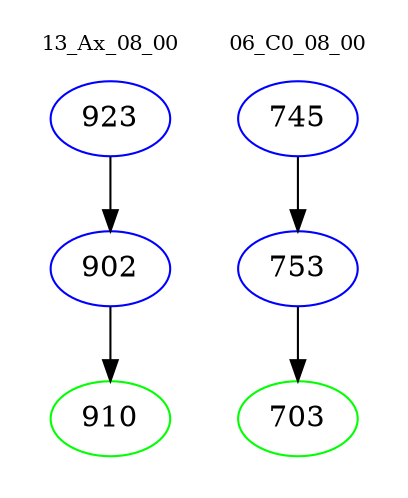 digraph{
subgraph cluster_0 {
color = white
label = "13_Ax_08_00";
fontsize=10;
T0_923 [label="923", color="blue"]
T0_923 -> T0_902 [color="black"]
T0_902 [label="902", color="blue"]
T0_902 -> T0_910 [color="black"]
T0_910 [label="910", color="green"]
}
subgraph cluster_1 {
color = white
label = "06_C0_08_00";
fontsize=10;
T1_745 [label="745", color="blue"]
T1_745 -> T1_753 [color="black"]
T1_753 [label="753", color="blue"]
T1_753 -> T1_703 [color="black"]
T1_703 [label="703", color="green"]
}
}
